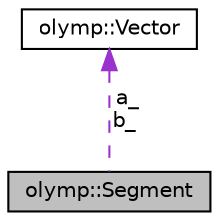 digraph "olymp::Segment"
{
 // LATEX_PDF_SIZE
  edge [fontname="Helvetica",fontsize="10",labelfontname="Helvetica",labelfontsize="10"];
  node [fontname="Helvetica",fontsize="10",shape=record];
  Node1 [label="olymp::Segment",height=0.2,width=0.4,color="black", fillcolor="grey75", style="filled", fontcolor="black",tooltip=" "];
  Node2 -> Node1 [dir="back",color="darkorchid3",fontsize="10",style="dashed",label=" a_\nb_" ,fontname="Helvetica"];
  Node2 [label="olymp::Vector",height=0.2,width=0.4,color="black", fillcolor="white", style="filled",URL="$classolymp_1_1_vector.html",tooltip=" "];
}
